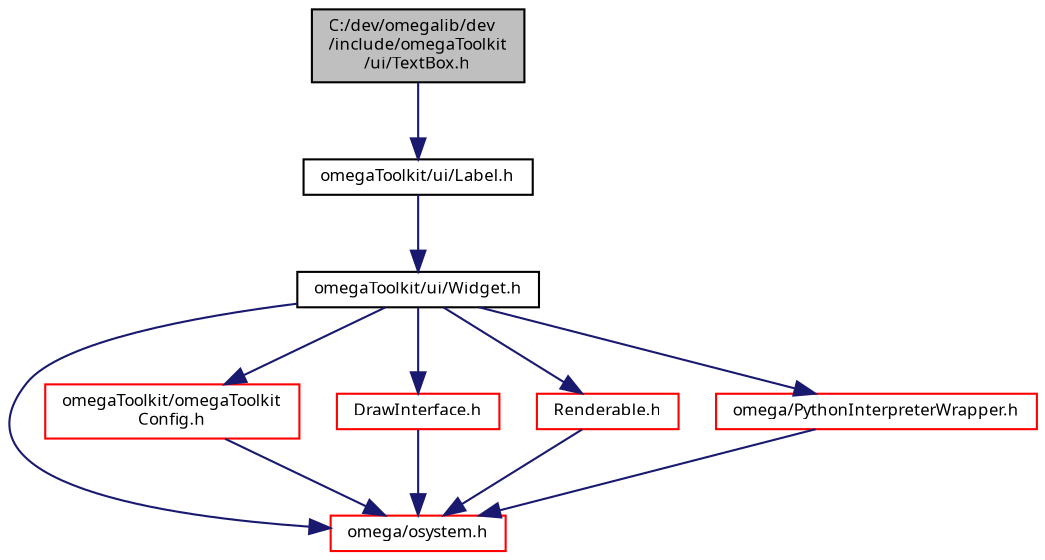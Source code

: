 digraph "C:/dev/omegalib/dev/include/omegaToolkit/ui/TextBox.h"
{
  bgcolor="transparent";
  edge [fontname="FreeSans.ttf",fontsize="8",labelfontname="FreeSans.ttf",labelfontsize="8"];
  node [fontname="FreeSans.ttf",fontsize="8",shape=record];
  Node1 [label="C:/dev/omegalib/dev\l/include/omegaToolkit\l/ui/TextBox.h",height=0.2,width=0.4,color="black", fillcolor="grey75", style="filled", fontcolor="black"];
  Node1 -> Node2 [color="midnightblue",fontsize="8",style="solid",fontname="FreeSans.ttf"];
  Node2 [label="omegaToolkit/ui/Label.h",height=0.2,width=0.4,color="black",URL="$_label_8h.html"];
  Node2 -> Node3 [color="midnightblue",fontsize="8",style="solid",fontname="FreeSans.ttf"];
  Node3 [label="omegaToolkit/ui/Widget.h",height=0.2,width=0.4,color="black",URL="$_widget_8h.html"];
  Node3 -> Node4 [color="midnightblue",fontsize="8",style="solid",fontname="FreeSans.ttf"];
  Node4 [label="omega/osystem.h",height=0.2,width=0.4,color="red",URL="$include_2omega_2osystem_8h.html"];
  Node3 -> Node5 [color="midnightblue",fontsize="8",style="solid",fontname="FreeSans.ttf"];
  Node5 [label="omegaToolkit/omegaToolkit\lConfig.h",height=0.2,width=0.4,color="red",URL="$omega_toolkit_config_8h.html"];
  Node5 -> Node4 [color="midnightblue",fontsize="8",style="solid",fontname="FreeSans.ttf"];
  Node3 -> Node6 [color="midnightblue",fontsize="8",style="solid",fontname="FreeSans.ttf"];
  Node6 [label="DrawInterface.h",height=0.2,width=0.4,color="red",URL="$_draw_interface_8h.html"];
  Node6 -> Node4 [color="midnightblue",fontsize="8",style="solid",fontname="FreeSans.ttf"];
  Node3 -> Node7 [color="midnightblue",fontsize="8",style="solid",fontname="FreeSans.ttf"];
  Node7 [label="Renderable.h",height=0.2,width=0.4,color="red",URL="$_renderable_8h.html"];
  Node7 -> Node4 [color="midnightblue",fontsize="8",style="solid",fontname="FreeSans.ttf"];
  Node3 -> Node8 [color="midnightblue",fontsize="8",style="solid",fontname="FreeSans.ttf"];
  Node8 [label="omega/PythonInterpreterWrapper.h",height=0.2,width=0.4,color="red",URL="$_python_interpreter_wrapper_8h.html"];
  Node8 -> Node4 [color="midnightblue",fontsize="8",style="solid",fontname="FreeSans.ttf"];
}
